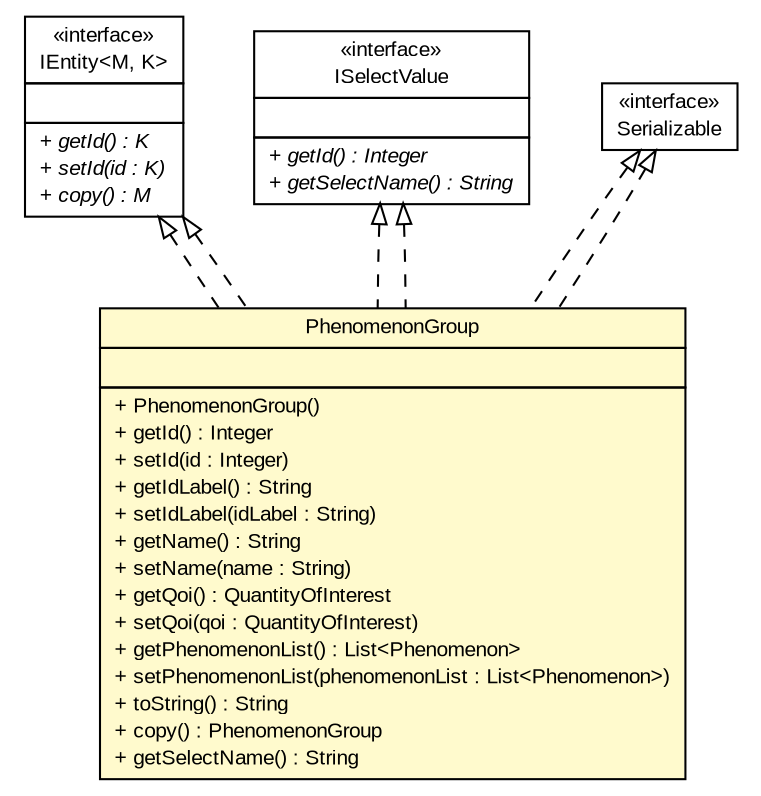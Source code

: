 #!/usr/local/bin/dot
#
# Class diagram 
# Generated by UMLGraph version R5_6-24-gf6e263 (http://www.umlgraph.org/)
#

digraph G {
	edge [fontname="arial",fontsize=10,labelfontname="arial",labelfontsize=10];
	node [fontname="arial",fontsize=10,shape=plaintext];
	nodesep=0.25;
	ranksep=0.5;
	// gov.sandia.cf.model.IEntity<M, K>
	c351512 [label=<<table title="gov.sandia.cf.model.IEntity" border="0" cellborder="1" cellspacing="0" cellpadding="2" port="p" href="./IEntity.html">
		<tr><td><table border="0" cellspacing="0" cellpadding="1">
<tr><td align="center" balign="center"> &#171;interface&#187; </td></tr>
<tr><td align="center" balign="center"> IEntity&lt;M, K&gt; </td></tr>
		</table></td></tr>
		<tr><td><table border="0" cellspacing="0" cellpadding="1">
<tr><td align="left" balign="left">  </td></tr>
		</table></td></tr>
		<tr><td><table border="0" cellspacing="0" cellpadding="1">
<tr><td align="left" balign="left"><font face="arial italic" point-size="10.0"> + getId() : K </font></td></tr>
<tr><td align="left" balign="left"><font face="arial italic" point-size="10.0"> + setId(id : K) </font></td></tr>
<tr><td align="left" balign="left"><font face="arial italic" point-size="10.0"> + copy() : M </font></td></tr>
		</table></td></tr>
		</table>>, URL="./IEntity.html", fontname="arial", fontcolor="black", fontsize=10.0];
	// gov.sandia.cf.model.ISelectValue
	c351521 [label=<<table title="gov.sandia.cf.model.ISelectValue" border="0" cellborder="1" cellspacing="0" cellpadding="2" port="p" href="./ISelectValue.html">
		<tr><td><table border="0" cellspacing="0" cellpadding="1">
<tr><td align="center" balign="center"> &#171;interface&#187; </td></tr>
<tr><td align="center" balign="center"> ISelectValue </td></tr>
		</table></td></tr>
		<tr><td><table border="0" cellspacing="0" cellpadding="1">
<tr><td align="left" balign="left">  </td></tr>
		</table></td></tr>
		<tr><td><table border="0" cellspacing="0" cellpadding="1">
<tr><td align="left" balign="left"><font face="arial italic" point-size="10.0"> + getId() : Integer </font></td></tr>
<tr><td align="left" balign="left"><font face="arial italic" point-size="10.0"> + getSelectName() : String </font></td></tr>
		</table></td></tr>
		</table>>, URL="./ISelectValue.html", fontname="arial", fontcolor="black", fontsize=10.0];
	// gov.sandia.cf.model.PhenomenonGroup
	c351565 [label=<<table title="gov.sandia.cf.model.PhenomenonGroup" border="0" cellborder="1" cellspacing="0" cellpadding="2" port="p" bgcolor="lemonChiffon" href="./PhenomenonGroup.html">
		<tr><td><table border="0" cellspacing="0" cellpadding="1">
<tr><td align="center" balign="center"> PhenomenonGroup </td></tr>
		</table></td></tr>
		<tr><td><table border="0" cellspacing="0" cellpadding="1">
<tr><td align="left" balign="left">  </td></tr>
		</table></td></tr>
		<tr><td><table border="0" cellspacing="0" cellpadding="1">
<tr><td align="left" balign="left"> + PhenomenonGroup() </td></tr>
<tr><td align="left" balign="left"> + getId() : Integer </td></tr>
<tr><td align="left" balign="left"> + setId(id : Integer) </td></tr>
<tr><td align="left" balign="left"> + getIdLabel() : String </td></tr>
<tr><td align="left" balign="left"> + setIdLabel(idLabel : String) </td></tr>
<tr><td align="left" balign="left"> + getName() : String </td></tr>
<tr><td align="left" balign="left"> + setName(name : String) </td></tr>
<tr><td align="left" balign="left"> + getQoi() : QuantityOfInterest </td></tr>
<tr><td align="left" balign="left"> + setQoi(qoi : QuantityOfInterest) </td></tr>
<tr><td align="left" balign="left"> + getPhenomenonList() : List&lt;Phenomenon&gt; </td></tr>
<tr><td align="left" balign="left"> + setPhenomenonList(phenomenonList : List&lt;Phenomenon&gt;) </td></tr>
<tr><td align="left" balign="left"> + toString() : String </td></tr>
<tr><td align="left" balign="left"> + copy() : PhenomenonGroup </td></tr>
<tr><td align="left" balign="left"> + getSelectName() : String </td></tr>
		</table></td></tr>
		</table>>, URL="./PhenomenonGroup.html", fontname="arial", fontcolor="black", fontsize=10.0];
	//gov.sandia.cf.model.PhenomenonGroup implements java.io.Serializable
	c351865:p -> c351565:p [dir=back,arrowtail=empty,style=dashed];
	//gov.sandia.cf.model.PhenomenonGroup implements gov.sandia.cf.model.IEntity<M, K>
	c351512:p -> c351565:p [dir=back,arrowtail=empty,style=dashed];
	//gov.sandia.cf.model.PhenomenonGroup implements gov.sandia.cf.model.ISelectValue
	c351521:p -> c351565:p [dir=back,arrowtail=empty,style=dashed];
	//gov.sandia.cf.model.PhenomenonGroup implements java.io.Serializable
	c351865:p -> c351565:p [dir=back,arrowtail=empty,style=dashed];
	//gov.sandia.cf.model.PhenomenonGroup implements gov.sandia.cf.model.IEntity<M, K>
	c351512:p -> c351565:p [dir=back,arrowtail=empty,style=dashed];
	//gov.sandia.cf.model.PhenomenonGroup implements gov.sandia.cf.model.ISelectValue
	c351521:p -> c351565:p [dir=back,arrowtail=empty,style=dashed];
	// java.io.Serializable
	c351865 [label=<<table title="java.io.Serializable" border="0" cellborder="1" cellspacing="0" cellpadding="2" port="p" href="http://java.sun.com/j2se/1.4.2/docs/api/java/io/Serializable.html">
		<tr><td><table border="0" cellspacing="0" cellpadding="1">
<tr><td align="center" balign="center"> &#171;interface&#187; </td></tr>
<tr><td align="center" balign="center"> Serializable </td></tr>
		</table></td></tr>
		</table>>, URL="http://java.sun.com/j2se/1.4.2/docs/api/java/io/Serializable.html", fontname="arial", fontcolor="black", fontsize=10.0];
}

